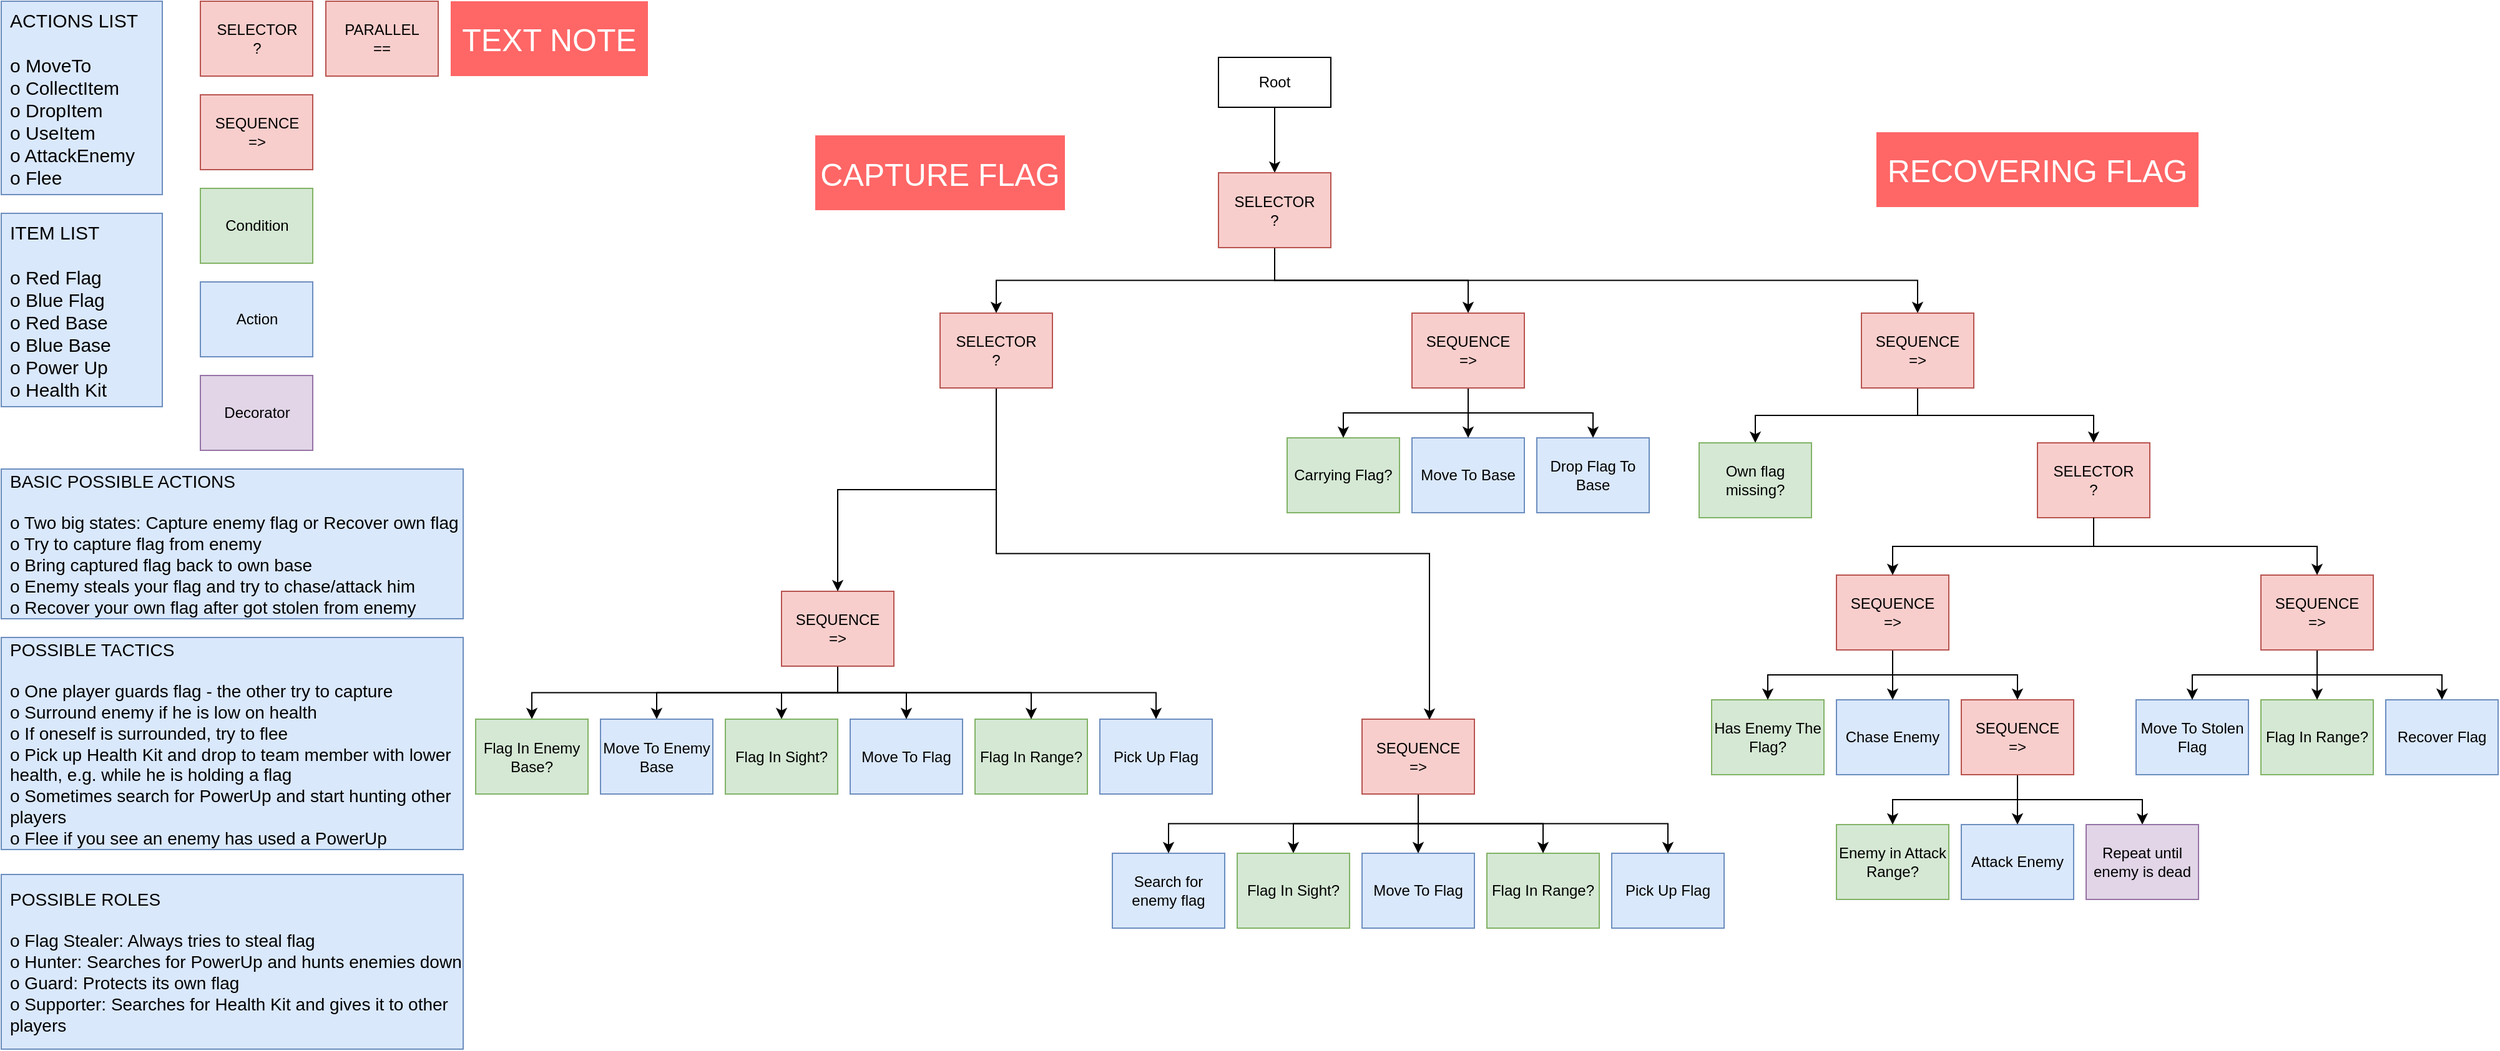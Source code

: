 <mxfile version="12.3.7" type="device" pages="1"><diagram id="GtDES0fC4Kh81AYRPnyM" name="Page-1"><mxGraphModel dx="1673" dy="878" grid="1" gridSize="10" guides="1" tooltips="1" connect="1" arrows="1" fold="1" page="1" pageScale="1" pageWidth="1654" pageHeight="1169" background="none" math="0" shadow="0"><root><mxCell id="0"/><mxCell id="1" parent="0"/><mxCell id="4snjFOO8MrGMM_6Sy12Z-1" style="edgeStyle=orthogonalEdgeStyle;rounded=0;orthogonalLoop=1;jettySize=auto;html=1;exitX=0.5;exitY=1;exitDx=0;exitDy=0;entryX=0.5;entryY=0;entryDx=0;entryDy=0;" parent="1" source="k5fUcADKDmBsMPc2kSTx-51" target="JPDhvqLLMgYqEGkUQdpm-16" edge="1"><mxGeometry relative="1" as="geometry"/></mxCell><mxCell id="k5fUcADKDmBsMPc2kSTx-51" value="Root" style="rounded=0;whiteSpace=wrap;html=1;labelBackgroundColor=none;fontSize=12;" parent="1" vertex="1"><mxGeometry x="1005" y="75" width="90" height="40" as="geometry"/></mxCell><mxCell id="jAf86JON6YC-LcCfIolk-1" value="SELECTOR&lt;br&gt;?" style="rounded=0;whiteSpace=wrap;html=1;labelBackgroundColor=none;fontSize=12;fillColor=#f8cecc;strokeColor=#b85450;" parent="1" vertex="1"><mxGeometry x="189.5" y="30" width="90" height="60" as="geometry"/></mxCell><mxCell id="jAf86JON6YC-LcCfIolk-3" value="SEQUENCE&lt;br&gt;=&amp;gt;" style="rounded=0;whiteSpace=wrap;html=1;labelBackgroundColor=none;fontSize=12;fillColor=#f8cecc;strokeColor=#b85450;" parent="1" vertex="1"><mxGeometry x="189.5" y="105" width="90" height="60" as="geometry"/></mxCell><mxCell id="jAf86JON6YC-LcCfIolk-5" value="Condition" style="rounded=0;whiteSpace=wrap;html=1;labelBackgroundColor=none;fontSize=12;fillColor=#d5e8d4;strokeColor=#82b366;" parent="1" vertex="1"><mxGeometry x="189.5" y="180" width="90" height="60" as="geometry"/></mxCell><mxCell id="jAf86JON6YC-LcCfIolk-6" value="Action" style="rounded=0;whiteSpace=wrap;html=1;labelBackgroundColor=none;fontSize=12;fillColor=#dae8fc;strokeColor=#6c8ebf;" parent="1" vertex="1"><mxGeometry x="189.5" y="255" width="90" height="60" as="geometry"/></mxCell><mxCell id="JPDhvqLLMgYqEGkUQdpm-3" value="Decorator" style="rounded=0;whiteSpace=wrap;html=1;labelBackgroundColor=none;fontSize=12;fillColor=#e1d5e7;strokeColor=#9673a6;" parent="1" vertex="1"><mxGeometry x="189.5" y="330" width="90" height="60" as="geometry"/></mxCell><mxCell id="JPDhvqLLMgYqEGkUQdpm-4" value="Move To Flag" style="rounded=0;whiteSpace=wrap;html=1;labelBackgroundColor=none;fontSize=12;fillColor=#dae8fc;strokeColor=#6c8ebf;" parent="1" vertex="1"><mxGeometry x="710" y="605.5" width="90" height="60" as="geometry"/></mxCell><mxCell id="JPDhvqLLMgYqEGkUQdpm-5" value="Flag In Range?" style="rounded=0;whiteSpace=wrap;html=1;labelBackgroundColor=none;fontSize=12;fillColor=#d5e8d4;strokeColor=#82b366;" parent="1" vertex="1"><mxGeometry x="810" y="605.5" width="90" height="60" as="geometry"/></mxCell><mxCell id="JPDhvqLLMgYqEGkUQdpm-6" value="Pick Up Flag" style="rounded=0;whiteSpace=wrap;html=1;labelBackgroundColor=none;fontSize=12;fillColor=#dae8fc;strokeColor=#6c8ebf;" parent="1" vertex="1"><mxGeometry x="910" y="605.5" width="90" height="60" as="geometry"/></mxCell><mxCell id="JPDhvqLLMgYqEGkUQdpm-7" value="Move To Base" style="rounded=0;whiteSpace=wrap;html=1;labelBackgroundColor=none;fontSize=12;fillColor=#dae8fc;strokeColor=#6c8ebf;" parent="1" vertex="1"><mxGeometry x="1160" y="380" width="90" height="60" as="geometry"/></mxCell><mxCell id="JPDhvqLLMgYqEGkUQdpm-8" value="Drop Flag To Base" style="rounded=0;whiteSpace=wrap;html=1;labelBackgroundColor=none;fontSize=12;fillColor=#dae8fc;strokeColor=#6c8ebf;" parent="1" vertex="1"><mxGeometry x="1260" y="380" width="90" height="60" as="geometry"/></mxCell><mxCell id="JPDhvqLLMgYqEGkUQdpm-14" value="Carrying Flag?" style="rounded=0;whiteSpace=wrap;html=1;labelBackgroundColor=none;fontSize=12;fillColor=#d5e8d4;strokeColor=#82b366;" parent="1" vertex="1"><mxGeometry x="1060" y="380" width="90" height="60" as="geometry"/></mxCell><mxCell id="JPDhvqLLMgYqEGkUQdpm-22" style="edgeStyle=orthogonalEdgeStyle;rounded=0;orthogonalLoop=1;jettySize=auto;html=1;exitX=0.5;exitY=1;exitDx=0;exitDy=0;entryX=0.5;entryY=0;entryDx=0;entryDy=0;" parent="1" source="JPDhvqLLMgYqEGkUQdpm-16" target="JPDhvqLLMgYqEGkUQdpm-17" edge="1"><mxGeometry relative="1" as="geometry"/></mxCell><mxCell id="TyaWAcg6GFUjkVi6GeSD-40" style="edgeStyle=orthogonalEdgeStyle;rounded=0;orthogonalLoop=1;jettySize=auto;html=1;exitX=0.5;exitY=1;exitDx=0;exitDy=0;entryX=0.5;entryY=0;entryDx=0;entryDy=0;fontSize=14;" parent="1" source="JPDhvqLLMgYqEGkUQdpm-16" target="TyaWAcg6GFUjkVi6GeSD-5" edge="1"><mxGeometry relative="1" as="geometry"/></mxCell><mxCell id="kOcm3g4EllDmT7967iyR-21" style="edgeStyle=orthogonalEdgeStyle;rounded=0;orthogonalLoop=1;jettySize=auto;html=1;exitX=0.5;exitY=1;exitDx=0;exitDy=0;entryX=0.5;entryY=0;entryDx=0;entryDy=0;" edge="1" parent="1" source="JPDhvqLLMgYqEGkUQdpm-16" target="kOcm3g4EllDmT7967iyR-13"><mxGeometry relative="1" as="geometry"/></mxCell><mxCell id="JPDhvqLLMgYqEGkUQdpm-16" value="SELECTOR&lt;br&gt;?" style="rounded=0;whiteSpace=wrap;html=1;labelBackgroundColor=none;fontSize=12;fillColor=#f8cecc;strokeColor=#b85450;" parent="1" vertex="1"><mxGeometry x="1005" y="167.5" width="90" height="60" as="geometry"/></mxCell><mxCell id="JPDhvqLLMgYqEGkUQdpm-19" style="edgeStyle=orthogonalEdgeStyle;rounded=0;orthogonalLoop=1;jettySize=auto;html=1;exitX=0.5;exitY=1;exitDx=0;exitDy=0;entryX=0.5;entryY=0;entryDx=0;entryDy=0;" parent="1" source="JPDhvqLLMgYqEGkUQdpm-17" target="JPDhvqLLMgYqEGkUQdpm-14" edge="1"><mxGeometry relative="1" as="geometry"/></mxCell><mxCell id="JPDhvqLLMgYqEGkUQdpm-20" style="edgeStyle=orthogonalEdgeStyle;rounded=0;orthogonalLoop=1;jettySize=auto;html=1;exitX=0.5;exitY=1;exitDx=0;exitDy=0;entryX=0.5;entryY=0;entryDx=0;entryDy=0;" parent="1" source="JPDhvqLLMgYqEGkUQdpm-17" target="JPDhvqLLMgYqEGkUQdpm-7" edge="1"><mxGeometry relative="1" as="geometry"/></mxCell><mxCell id="JPDhvqLLMgYqEGkUQdpm-21" style="edgeStyle=orthogonalEdgeStyle;rounded=0;orthogonalLoop=1;jettySize=auto;html=1;exitX=0.5;exitY=1;exitDx=0;exitDy=0;entryX=0.5;entryY=0;entryDx=0;entryDy=0;" parent="1" source="JPDhvqLLMgYqEGkUQdpm-17" target="JPDhvqLLMgYqEGkUQdpm-8" edge="1"><mxGeometry relative="1" as="geometry"/></mxCell><mxCell id="JPDhvqLLMgYqEGkUQdpm-17" value="SEQUENCE&lt;br&gt;=&amp;gt;" style="rounded=0;whiteSpace=wrap;html=1;labelBackgroundColor=none;fontSize=12;fillColor=#f8cecc;strokeColor=#b85450;" parent="1" vertex="1"><mxGeometry x="1160" y="280" width="90" height="60" as="geometry"/></mxCell><mxCell id="JPDhvqLLMgYqEGkUQdpm-24" style="edgeStyle=orthogonalEdgeStyle;rounded=0;orthogonalLoop=1;jettySize=auto;html=1;exitX=0.5;exitY=1;exitDx=0;exitDy=0;entryX=0.5;entryY=0;entryDx=0;entryDy=0;" parent="1" source="JPDhvqLLMgYqEGkUQdpm-18" target="JPDhvqLLMgYqEGkUQdpm-4" edge="1"><mxGeometry relative="1" as="geometry"/></mxCell><mxCell id="JPDhvqLLMgYqEGkUQdpm-25" style="edgeStyle=orthogonalEdgeStyle;rounded=0;orthogonalLoop=1;jettySize=auto;html=1;exitX=0.5;exitY=1;exitDx=0;exitDy=0;entryX=0.5;entryY=0;entryDx=0;entryDy=0;" parent="1" source="JPDhvqLLMgYqEGkUQdpm-18" target="JPDhvqLLMgYqEGkUQdpm-5" edge="1"><mxGeometry relative="1" as="geometry"/></mxCell><mxCell id="JPDhvqLLMgYqEGkUQdpm-26" style="edgeStyle=orthogonalEdgeStyle;rounded=0;orthogonalLoop=1;jettySize=auto;html=1;exitX=0.5;exitY=1;exitDx=0;exitDy=0;entryX=0.5;entryY=0;entryDx=0;entryDy=0;" parent="1" source="JPDhvqLLMgYqEGkUQdpm-18" target="JPDhvqLLMgYqEGkUQdpm-6" edge="1"><mxGeometry relative="1" as="geometry"/></mxCell><mxCell id="kOcm3g4EllDmT7967iyR-23" style="edgeStyle=orthogonalEdgeStyle;rounded=0;orthogonalLoop=1;jettySize=auto;html=1;exitX=0.5;exitY=1;exitDx=0;exitDy=0;entryX=0.5;entryY=0;entryDx=0;entryDy=0;" edge="1" parent="1" source="JPDhvqLLMgYqEGkUQdpm-18" target="JPDhvqLLMgYqEGkUQdpm-33"><mxGeometry relative="1" as="geometry"/></mxCell><mxCell id="kOcm3g4EllDmT7967iyR-25" style="edgeStyle=orthogonalEdgeStyle;rounded=0;orthogonalLoop=1;jettySize=auto;html=1;exitX=0.5;exitY=1;exitDx=0;exitDy=0;entryX=0.5;entryY=0;entryDx=0;entryDy=0;" edge="1" parent="1" source="JPDhvqLLMgYqEGkUQdpm-18" target="JPDhvqLLMgYqEGkUQdpm-32"><mxGeometry relative="1" as="geometry"/></mxCell><mxCell id="kOcm3g4EllDmT7967iyR-26" style="edgeStyle=orthogonalEdgeStyle;rounded=0;orthogonalLoop=1;jettySize=auto;html=1;exitX=0.5;exitY=1;exitDx=0;exitDy=0;entryX=0.5;entryY=0;entryDx=0;entryDy=0;" edge="1" parent="1" source="JPDhvqLLMgYqEGkUQdpm-18" target="JPDhvqLLMgYqEGkUQdpm-29"><mxGeometry relative="1" as="geometry"/></mxCell><mxCell id="JPDhvqLLMgYqEGkUQdpm-18" value="SEQUENCE&lt;br&gt;=&amp;gt;" style="rounded=0;whiteSpace=wrap;html=1;labelBackgroundColor=none;fontSize=12;fillColor=#f8cecc;strokeColor=#b85450;" parent="1" vertex="1"><mxGeometry x="655" y="503" width="90" height="60" as="geometry"/></mxCell><mxCell id="JPDhvqLLMgYqEGkUQdpm-27" value="ACTIONS LIST&lt;br style=&quot;font-size: 15px;&quot;&gt;&lt;br style=&quot;font-size: 15px;&quot;&gt;o MoveTo&lt;br style=&quot;font-size: 15px;&quot;&gt;o CollectItem&lt;br style=&quot;font-size: 15px;&quot;&gt;o DropItem&lt;br style=&quot;font-size: 15px;&quot;&gt;o UseItem&lt;br style=&quot;font-size: 15px;&quot;&gt;o AttackEnemy&lt;br style=&quot;font-size: 15px;&quot;&gt;o Flee" style="rounded=0;labelBackgroundColor=none;fontSize=15;fillColor=#dae8fc;strokeColor=#6c8ebf;align=left;fontStyle=0;horizontal=1;labelPosition=center;verticalLabelPosition=middle;verticalAlign=middle;whiteSpace=wrap;html=1;spacingTop=0;spacingLeft=5;spacing=2;" parent="1" vertex="1"><mxGeometry x="30" y="30" width="129" height="155" as="geometry"/></mxCell><mxCell id="JPDhvqLLMgYqEGkUQdpm-28" value="ITEM LIST&lt;br style=&quot;font-size: 15px&quot;&gt;&lt;br style=&quot;font-size: 15px&quot;&gt;o Red Flag&lt;br style=&quot;font-size: 15px&quot;&gt;o Blue Flag&lt;br style=&quot;font-size: 15px&quot;&gt;o Red Base&lt;br style=&quot;font-size: 15px&quot;&gt;o Blue Base&lt;br style=&quot;font-size: 15px&quot;&gt;o Power Up&lt;br style=&quot;font-size: 15px&quot;&gt;o Health Kit" style="rounded=0;labelBackgroundColor=none;fontSize=15;fillColor=#dae8fc;strokeColor=#6c8ebf;align=left;fontStyle=0;horizontal=1;labelPosition=center;verticalLabelPosition=middle;verticalAlign=middle;whiteSpace=wrap;html=1;spacingTop=0;spacingLeft=5;spacing=2;" parent="1" vertex="1"><mxGeometry x="30" y="200" width="129" height="155" as="geometry"/></mxCell><mxCell id="JPDhvqLLMgYqEGkUQdpm-29" value="Flag In Enemy Base?" style="rounded=0;whiteSpace=wrap;html=1;labelBackgroundColor=none;fontSize=12;fillColor=#d5e8d4;strokeColor=#82b366;" parent="1" vertex="1"><mxGeometry x="410" y="605.5" width="90" height="60" as="geometry"/></mxCell><mxCell id="JPDhvqLLMgYqEGkUQdpm-32" value="Move To Enemy Base" style="rounded=0;whiteSpace=wrap;html=1;labelBackgroundColor=none;fontSize=12;fillColor=#dae8fc;strokeColor=#6c8ebf;" parent="1" vertex="1"><mxGeometry x="510" y="605.5" width="90" height="60" as="geometry"/></mxCell><mxCell id="JPDhvqLLMgYqEGkUQdpm-33" value="Flag In Sight?" style="rounded=0;whiteSpace=wrap;html=1;labelBackgroundColor=none;fontSize=12;fillColor=#d5e8d4;strokeColor=#82b366;" parent="1" vertex="1"><mxGeometry x="610" y="605.5" width="90" height="60" as="geometry"/></mxCell><mxCell id="TyaWAcg6GFUjkVi6GeSD-1" value="BASIC POSSIBLE ACTIONS&lt;br style=&quot;font-size: 14px&quot;&gt;&lt;br&gt;o Two big states: Capture enemy flag or Recover own flag&lt;br style=&quot;font-size: 14px&quot;&gt;o Try to capture flag from enemy&lt;br style=&quot;font-size: 14px&quot;&gt;o Bring captured flag back to own base&lt;br style=&quot;font-size: 14px&quot;&gt;o Enemy steals your flag and try to chase/attack him&lt;br style=&quot;font-size: 14px&quot;&gt;o Recover your own flag after got stolen from enemy" style="rounded=0;labelBackgroundColor=none;fontSize=14;fillColor=#dae8fc;strokeColor=#6c8ebf;align=left;fontStyle=0;horizontal=1;labelPosition=center;verticalLabelPosition=middle;verticalAlign=middle;whiteSpace=wrap;html=1;spacingTop=0;spacingLeft=5;spacing=2;" parent="1" vertex="1"><mxGeometry x="30" y="405" width="370" height="120" as="geometry"/></mxCell><mxCell id="TyaWAcg6GFUjkVi6GeSD-2" value="POSSIBLE TACTICS&lt;br&gt;&lt;br&gt;o One player guards flag - the other try to capture&lt;br&gt;o Surround enemy if he is low on health&lt;br&gt;o If oneself is surrounded, try to flee&lt;br&gt;o Pick up Health Kit and drop to team member with lower health, e.g. while he is holding a flag&lt;br&gt;o Sometimes search for PowerUp and start hunting other players&lt;br&gt;o Flee if you see an enemy has used a PowerUp" style="rounded=0;labelBackgroundColor=none;fontSize=14;fillColor=#dae8fc;strokeColor=#6c8ebf;align=left;fontStyle=0;horizontal=1;labelPosition=center;verticalLabelPosition=middle;verticalAlign=middle;whiteSpace=wrap;html=1;spacingTop=0;spacingLeft=5;spacing=2;labelBorderColor=none;" parent="1" vertex="1"><mxGeometry x="30" y="540" width="370" height="170" as="geometry"/></mxCell><mxCell id="TyaWAcg6GFUjkVi6GeSD-3" value="PARALLEL&lt;br&gt;==" style="rounded=0;whiteSpace=wrap;html=1;labelBackgroundColor=none;fontSize=12;fillColor=#f8cecc;strokeColor=#b85450;" parent="1" vertex="1"><mxGeometry x="290" y="30" width="90" height="60" as="geometry"/></mxCell><mxCell id="TyaWAcg6GFUjkVi6GeSD-12" style="edgeStyle=orthogonalEdgeStyle;rounded=0;orthogonalLoop=1;jettySize=auto;html=1;exitX=0.5;exitY=1;exitDx=0;exitDy=0;entryX=0.5;entryY=0;entryDx=0;entryDy=0;fontSize=14;" parent="1" source="TyaWAcg6GFUjkVi6GeSD-5" target="TyaWAcg6GFUjkVi6GeSD-7" edge="1"><mxGeometry relative="1" as="geometry"/></mxCell><mxCell id="TyaWAcg6GFUjkVi6GeSD-35" style="edgeStyle=orthogonalEdgeStyle;rounded=0;orthogonalLoop=1;jettySize=auto;html=1;exitX=0.5;exitY=1;exitDx=0;exitDy=0;entryX=0.5;entryY=0;entryDx=0;entryDy=0;fontSize=14;" parent="1" source="TyaWAcg6GFUjkVi6GeSD-5" target="TyaWAcg6GFUjkVi6GeSD-22" edge="1"><mxGeometry relative="1" as="geometry"/></mxCell><mxCell id="TyaWAcg6GFUjkVi6GeSD-5" value="SEQUENCE&lt;br&gt;=&amp;gt;" style="rounded=0;whiteSpace=wrap;html=1;labelBackgroundColor=none;fontSize=12;fillColor=#f8cecc;strokeColor=#b85450;" parent="1" vertex="1"><mxGeometry x="1520" y="280" width="90" height="60" as="geometry"/></mxCell><mxCell id="TyaWAcg6GFUjkVi6GeSD-7" value="Own flag missing?" style="rounded=0;whiteSpace=wrap;html=1;labelBackgroundColor=none;fontSize=12;fillColor=#d5e8d4;strokeColor=#82b366;" parent="1" vertex="1"><mxGeometry x="1390" y="384" width="90" height="60" as="geometry"/></mxCell><mxCell id="TyaWAcg6GFUjkVi6GeSD-9" value="Enemy in Attack Range?" style="rounded=0;whiteSpace=wrap;html=1;labelBackgroundColor=none;fontSize=12;fillColor=#d5e8d4;strokeColor=#82b366;" parent="1" vertex="1"><mxGeometry x="1500" y="690" width="90" height="60" as="geometry"/></mxCell><mxCell id="TyaWAcg6GFUjkVi6GeSD-10" value="Attack Enemy" style="rounded=0;whiteSpace=wrap;html=1;labelBackgroundColor=none;fontSize=12;fillColor=#dae8fc;strokeColor=#6c8ebf;" parent="1" vertex="1"><mxGeometry x="1600" y="690" width="90" height="60" as="geometry"/></mxCell><mxCell id="TyaWAcg6GFUjkVi6GeSD-38" style="edgeStyle=orthogonalEdgeStyle;rounded=0;orthogonalLoop=1;jettySize=auto;html=1;exitX=0.5;exitY=1;exitDx=0;exitDy=0;entryX=0.5;entryY=0;entryDx=0;entryDy=0;fontSize=14;" parent="1" source="TyaWAcg6GFUjkVi6GeSD-26" target="TyaWAcg6GFUjkVi6GeSD-10" edge="1"><mxGeometry relative="1" as="geometry"/></mxCell><mxCell id="__1Q388-KPaIHm7AYuTB-3" style="edgeStyle=orthogonalEdgeStyle;rounded=0;orthogonalLoop=1;jettySize=auto;html=1;exitX=0.5;exitY=1;exitDx=0;exitDy=0;entryX=0.5;entryY=0;entryDx=0;entryDy=0;" parent="1" source="TyaWAcg6GFUjkVi6GeSD-26" target="TyaWAcg6GFUjkVi6GeSD-9" edge="1"><mxGeometry relative="1" as="geometry"/></mxCell><mxCell id="__1Q388-KPaIHm7AYuTB-4" style="edgeStyle=orthogonalEdgeStyle;rounded=0;orthogonalLoop=1;jettySize=auto;html=1;exitX=0.5;exitY=1;exitDx=0;exitDy=0;entryX=0.5;entryY=0;entryDx=0;entryDy=0;" parent="1" source="TyaWAcg6GFUjkVi6GeSD-26" target="__1Q388-KPaIHm7AYuTB-1" edge="1"><mxGeometry relative="1" as="geometry"/></mxCell><mxCell id="TyaWAcg6GFUjkVi6GeSD-26" value="SEQUENCE&lt;br&gt;=&amp;gt;" style="rounded=0;whiteSpace=wrap;html=1;labelBackgroundColor=none;fontSize=12;fillColor=#f8cecc;strokeColor=#b85450;" parent="1" vertex="1"><mxGeometry x="1600" y="590" width="90" height="60" as="geometry"/></mxCell><mxCell id="TyaWAcg6GFUjkVi6GeSD-8" value="Chase Enemy" style="rounded=0;whiteSpace=wrap;html=1;labelBackgroundColor=none;fontSize=12;fillColor=#dae8fc;strokeColor=#6c8ebf;" parent="1" vertex="1"><mxGeometry x="1500" y="590" width="90" height="60" as="geometry"/></mxCell><mxCell id="TyaWAcg6GFUjkVi6GeSD-17" value="Has Enemy The Flag?" style="rounded=0;whiteSpace=wrap;html=1;labelBackgroundColor=none;fontSize=12;fillColor=#d5e8d4;strokeColor=#82b366;" parent="1" vertex="1"><mxGeometry x="1400" y="590" width="90" height="60" as="geometry"/></mxCell><mxCell id="TyaWAcg6GFUjkVi6GeSD-18" value="Move To Stolen Flag" style="rounded=0;whiteSpace=wrap;html=1;labelBackgroundColor=none;fontSize=12;fillColor=#dae8fc;strokeColor=#6c8ebf;" parent="1" vertex="1"><mxGeometry x="1740" y="590" width="90" height="60" as="geometry"/></mxCell><mxCell id="TyaWAcg6GFUjkVi6GeSD-20" value="Flag In Range?" style="rounded=0;whiteSpace=wrap;html=1;labelBackgroundColor=none;fontSize=12;fillColor=#d5e8d4;strokeColor=#82b366;" parent="1" vertex="1"><mxGeometry x="1840" y="590" width="90" height="60" as="geometry"/></mxCell><mxCell id="TyaWAcg6GFUjkVi6GeSD-21" value="Recover Flag" style="rounded=0;whiteSpace=wrap;html=1;labelBackgroundColor=none;fontSize=12;fillColor=#dae8fc;strokeColor=#6c8ebf;" parent="1" vertex="1"><mxGeometry x="1940" y="590" width="90" height="60" as="geometry"/></mxCell><mxCell id="TyaWAcg6GFUjkVi6GeSD-22" value="SELECTOR&lt;br&gt;?" style="rounded=0;whiteSpace=wrap;html=1;labelBackgroundColor=none;fontSize=12;fillColor=#f8cecc;strokeColor=#b85450;" parent="1" vertex="1"><mxGeometry x="1661" y="384" width="90" height="60" as="geometry"/></mxCell><mxCell id="TyaWAcg6GFUjkVi6GeSD-30" style="edgeStyle=orthogonalEdgeStyle;rounded=0;orthogonalLoop=1;jettySize=auto;html=1;exitX=0.5;exitY=1;exitDx=0;exitDy=0;entryX=0.5;entryY=0;entryDx=0;entryDy=0;fontSize=14;" parent="1" source="TyaWAcg6GFUjkVi6GeSD-25" target="TyaWAcg6GFUjkVi6GeSD-17" edge="1"><mxGeometry relative="1" as="geometry"/></mxCell><mxCell id="TyaWAcg6GFUjkVi6GeSD-31" style="edgeStyle=orthogonalEdgeStyle;rounded=0;orthogonalLoop=1;jettySize=auto;html=1;exitX=0.5;exitY=1;exitDx=0;exitDy=0;entryX=0.5;entryY=0;entryDx=0;entryDy=0;fontSize=14;" parent="1" source="TyaWAcg6GFUjkVi6GeSD-25" target="TyaWAcg6GFUjkVi6GeSD-8" edge="1"><mxGeometry relative="1" as="geometry"/></mxCell><mxCell id="TyaWAcg6GFUjkVi6GeSD-39" style="edgeStyle=orthogonalEdgeStyle;rounded=0;orthogonalLoop=1;jettySize=auto;html=1;exitX=0.5;exitY=1;exitDx=0;exitDy=0;entryX=0.5;entryY=0;entryDx=0;entryDy=0;fontSize=14;" parent="1" source="TyaWAcg6GFUjkVi6GeSD-25" target="TyaWAcg6GFUjkVi6GeSD-26" edge="1"><mxGeometry relative="1" as="geometry"/></mxCell><mxCell id="TyaWAcg6GFUjkVi6GeSD-25" value="SEQUENCE&lt;br&gt;=&amp;gt;" style="rounded=0;whiteSpace=wrap;html=1;labelBackgroundColor=none;fontSize=12;fillColor=#f8cecc;strokeColor=#b85450;" parent="1" vertex="1"><mxGeometry x="1500" y="490" width="90" height="60" as="geometry"/></mxCell><mxCell id="TyaWAcg6GFUjkVi6GeSD-28" style="edgeStyle=orthogonalEdgeStyle;rounded=0;orthogonalLoop=1;jettySize=auto;html=1;exitX=0.5;exitY=1;exitDx=0;exitDy=0;entryX=0.5;entryY=0;entryDx=0;entryDy=0;fontSize=14;" parent="1" source="TyaWAcg6GFUjkVi6GeSD-22" target="TyaWAcg6GFUjkVi6GeSD-25" edge="1"><mxGeometry relative="1" as="geometry"/></mxCell><mxCell id="TyaWAcg6GFUjkVi6GeSD-32" style="edgeStyle=orthogonalEdgeStyle;rounded=0;orthogonalLoop=1;jettySize=auto;html=1;exitX=0.5;exitY=1;exitDx=0;exitDy=0;entryX=0.5;entryY=0;entryDx=0;entryDy=0;fontSize=14;" parent="1" source="TyaWAcg6GFUjkVi6GeSD-27" target="TyaWAcg6GFUjkVi6GeSD-18" edge="1"><mxGeometry relative="1" as="geometry"/></mxCell><mxCell id="TyaWAcg6GFUjkVi6GeSD-33" style="edgeStyle=orthogonalEdgeStyle;rounded=0;orthogonalLoop=1;jettySize=auto;html=1;exitX=0.5;exitY=1;exitDx=0;exitDy=0;entryX=0.5;entryY=0;entryDx=0;entryDy=0;fontSize=14;" parent="1" source="TyaWAcg6GFUjkVi6GeSD-27" target="TyaWAcg6GFUjkVi6GeSD-20" edge="1"><mxGeometry relative="1" as="geometry"/></mxCell><mxCell id="TyaWAcg6GFUjkVi6GeSD-34" style="edgeStyle=orthogonalEdgeStyle;rounded=0;orthogonalLoop=1;jettySize=auto;html=1;exitX=0.5;exitY=1;exitDx=0;exitDy=0;entryX=0.5;entryY=0;entryDx=0;entryDy=0;fontSize=14;" parent="1" source="TyaWAcg6GFUjkVi6GeSD-27" target="TyaWAcg6GFUjkVi6GeSD-21" edge="1"><mxGeometry relative="1" as="geometry"/></mxCell><mxCell id="TyaWAcg6GFUjkVi6GeSD-27" value="SEQUENCE&lt;br&gt;=&amp;gt;" style="rounded=0;whiteSpace=wrap;html=1;labelBackgroundColor=none;fontSize=12;fillColor=#f8cecc;strokeColor=#b85450;" parent="1" vertex="1"><mxGeometry x="1840" y="490" width="90" height="60" as="geometry"/></mxCell><mxCell id="TyaWAcg6GFUjkVi6GeSD-29" style="edgeStyle=orthogonalEdgeStyle;rounded=0;orthogonalLoop=1;jettySize=auto;html=1;exitX=0.5;exitY=1;exitDx=0;exitDy=0;entryX=0.5;entryY=0;entryDx=0;entryDy=0;fontSize=14;" parent="1" source="TyaWAcg6GFUjkVi6GeSD-22" target="TyaWAcg6GFUjkVi6GeSD-27" edge="1"><mxGeometry relative="1" as="geometry"/></mxCell><mxCell id="TyaWAcg6GFUjkVi6GeSD-44" value="CAPTURE FLAG" style="rounded=0;whiteSpace=wrap;html=1;labelBackgroundColor=none;fontSize=25;horizontal=1;fillColor=#FF6666;strokeColor=none;fontColor=#FFFFFF;spacingLeft=0;spacing=5;" parent="1" vertex="1"><mxGeometry x="682" y="137.5" width="200" height="60" as="geometry"/></mxCell><mxCell id="TyaWAcg6GFUjkVi6GeSD-45" value="RECOVERING FLAG" style="rounded=0;whiteSpace=wrap;html=1;labelBackgroundColor=none;fontSize=25;horizontal=1;fillColor=#FF6666;strokeColor=none;fontColor=#FFFFFF;spacingLeft=0;spacing=5;spacingTop=0;spacingRight=0;" parent="1" vertex="1"><mxGeometry x="1532" y="135" width="258" height="60" as="geometry"/></mxCell><mxCell id="TyaWAcg6GFUjkVi6GeSD-46" value="TEXT NOTE" style="rounded=0;whiteSpace=wrap;html=1;labelBackgroundColor=none;fontSize=25;horizontal=1;fillColor=#FF6666;strokeColor=none;fontColor=#FFFFFF;spacingLeft=0;spacing=5;" parent="1" vertex="1"><mxGeometry x="390" y="30" width="158" height="60" as="geometry"/></mxCell><mxCell id="__1Q388-KPaIHm7AYuTB-1" value="Repeat until enemy is dead" style="rounded=0;whiteSpace=wrap;html=1;labelBackgroundColor=none;fontSize=12;fillColor=#e1d5e7;strokeColor=#9673a6;" parent="1" vertex="1"><mxGeometry x="1700" y="690" width="90" height="60" as="geometry"/></mxCell><mxCell id="__1Q388-KPaIHm7AYuTB-5" value="POSSIBLE ROLES&lt;br&gt;&lt;br&gt;o Flag Stealer: Always tries to steal flag&lt;br&gt;o Hunter: Searches for PowerUp and hunts enemies down&lt;br&gt;o Guard: Protects its own flag&lt;br&gt;o Supporter: Searches for Health Kit and gives it to other players" style="rounded=0;labelBackgroundColor=none;fontSize=14;fillColor=#dae8fc;strokeColor=#6c8ebf;align=left;fontStyle=0;horizontal=1;labelPosition=center;verticalLabelPosition=middle;verticalAlign=middle;whiteSpace=wrap;html=1;spacingTop=0;spacingLeft=5;spacing=2;labelBorderColor=none;" parent="1" vertex="1"><mxGeometry x="30" y="730" width="370" height="140" as="geometry"/></mxCell><mxCell id="kOcm3g4EllDmT7967iyR-1" value="Search for enemy flag" style="rounded=0;whiteSpace=wrap;html=1;labelBackgroundColor=none;fontSize=12;fillColor=#dae8fc;strokeColor=#6c8ebf;" vertex="1" parent="1"><mxGeometry x="920" y="713" width="90" height="60" as="geometry"/></mxCell><mxCell id="kOcm3g4EllDmT7967iyR-3" value="Move To Flag" style="rounded=0;whiteSpace=wrap;html=1;labelBackgroundColor=none;fontSize=12;fillColor=#dae8fc;strokeColor=#6c8ebf;" vertex="1" parent="1"><mxGeometry x="1120" y="713" width="90" height="60" as="geometry"/></mxCell><mxCell id="kOcm3g4EllDmT7967iyR-4" value="Flag In Range?" style="rounded=0;whiteSpace=wrap;html=1;labelBackgroundColor=none;fontSize=12;fillColor=#d5e8d4;strokeColor=#82b366;" vertex="1" parent="1"><mxGeometry x="1220" y="713" width="90" height="60" as="geometry"/></mxCell><mxCell id="kOcm3g4EllDmT7967iyR-5" value="Pick Up Flag" style="rounded=0;whiteSpace=wrap;html=1;labelBackgroundColor=none;fontSize=12;fillColor=#dae8fc;strokeColor=#6c8ebf;" vertex="1" parent="1"><mxGeometry x="1320" y="713" width="90" height="60" as="geometry"/></mxCell><mxCell id="kOcm3g4EllDmT7967iyR-6" style="edgeStyle=orthogonalEdgeStyle;rounded=0;orthogonalLoop=1;jettySize=auto;html=1;exitX=0.5;exitY=1;exitDx=0;exitDy=0;entryX=0.5;entryY=0;entryDx=0;entryDy=0;" edge="1" parent="1" source="kOcm3g4EllDmT7967iyR-10" target="kOcm3g4EllDmT7967iyR-3"><mxGeometry relative="1" as="geometry"/></mxCell><mxCell id="kOcm3g4EllDmT7967iyR-7" style="edgeStyle=orthogonalEdgeStyle;rounded=0;orthogonalLoop=1;jettySize=auto;html=1;exitX=0.5;exitY=1;exitDx=0;exitDy=0;entryX=0.5;entryY=0;entryDx=0;entryDy=0;" edge="1" parent="1" source="kOcm3g4EllDmT7967iyR-10" target="kOcm3g4EllDmT7967iyR-4"><mxGeometry relative="1" as="geometry"/></mxCell><mxCell id="kOcm3g4EllDmT7967iyR-8" style="edgeStyle=orthogonalEdgeStyle;rounded=0;orthogonalLoop=1;jettySize=auto;html=1;exitX=0.5;exitY=1;exitDx=0;exitDy=0;entryX=0.5;entryY=0;entryDx=0;entryDy=0;" edge="1" parent="1" source="kOcm3g4EllDmT7967iyR-10" target="kOcm3g4EllDmT7967iyR-5"><mxGeometry relative="1" as="geometry"/></mxCell><mxCell id="kOcm3g4EllDmT7967iyR-9" style="edgeStyle=orthogonalEdgeStyle;rounded=0;orthogonalLoop=1;jettySize=auto;html=1;exitX=0.5;exitY=1;exitDx=0;exitDy=0;entryX=0.5;entryY=0;entryDx=0;entryDy=0;fontSize=15;" edge="1" parent="1" source="kOcm3g4EllDmT7967iyR-10" target="kOcm3g4EllDmT7967iyR-11"><mxGeometry relative="1" as="geometry"/></mxCell><mxCell id="kOcm3g4EllDmT7967iyR-12" style="edgeStyle=orthogonalEdgeStyle;rounded=0;orthogonalLoop=1;jettySize=auto;html=1;exitX=0.5;exitY=1;exitDx=0;exitDy=0;entryX=0.5;entryY=0;entryDx=0;entryDy=0;" edge="1" parent="1" source="kOcm3g4EllDmT7967iyR-10" target="kOcm3g4EllDmT7967iyR-1"><mxGeometry relative="1" as="geometry"/></mxCell><mxCell id="kOcm3g4EllDmT7967iyR-10" value="SEQUENCE&lt;br&gt;=&amp;gt;" style="rounded=0;whiteSpace=wrap;html=1;labelBackgroundColor=none;fontSize=12;fillColor=#f8cecc;strokeColor=#b85450;" vertex="1" parent="1"><mxGeometry x="1120" y="605.5" width="90" height="60" as="geometry"/></mxCell><mxCell id="kOcm3g4EllDmT7967iyR-11" value="Flag In Sight?" style="rounded=0;whiteSpace=wrap;html=1;labelBackgroundColor=none;fontSize=12;fillColor=#d5e8d4;strokeColor=#82b366;" vertex="1" parent="1"><mxGeometry x="1020" y="713" width="90" height="60" as="geometry"/></mxCell><mxCell id="kOcm3g4EllDmT7967iyR-20" style="edgeStyle=orthogonalEdgeStyle;rounded=0;orthogonalLoop=1;jettySize=auto;html=1;exitX=0.5;exitY=1;exitDx=0;exitDy=0;entryX=0.5;entryY=0;entryDx=0;entryDy=0;" edge="1" parent="1" source="kOcm3g4EllDmT7967iyR-13" target="JPDhvqLLMgYqEGkUQdpm-18"><mxGeometry relative="1" as="geometry"/></mxCell><mxCell id="kOcm3g4EllDmT7967iyR-27" style="edgeStyle=orthogonalEdgeStyle;rounded=0;orthogonalLoop=1;jettySize=auto;html=1;exitX=0.5;exitY=1;exitDx=0;exitDy=0;entryX=0.6;entryY=0.008;entryDx=0;entryDy=0;entryPerimeter=0;" edge="1" parent="1" source="kOcm3g4EllDmT7967iyR-13" target="kOcm3g4EllDmT7967iyR-10"><mxGeometry relative="1" as="geometry"/></mxCell><mxCell id="kOcm3g4EllDmT7967iyR-13" value="SELECTOR&lt;br&gt;?" style="rounded=0;whiteSpace=wrap;html=1;labelBackgroundColor=none;fontSize=12;fillColor=#f8cecc;strokeColor=#b85450;" vertex="1" parent="1"><mxGeometry x="782" y="280" width="90" height="60" as="geometry"/></mxCell></root></mxGraphModel></diagram></mxfile>